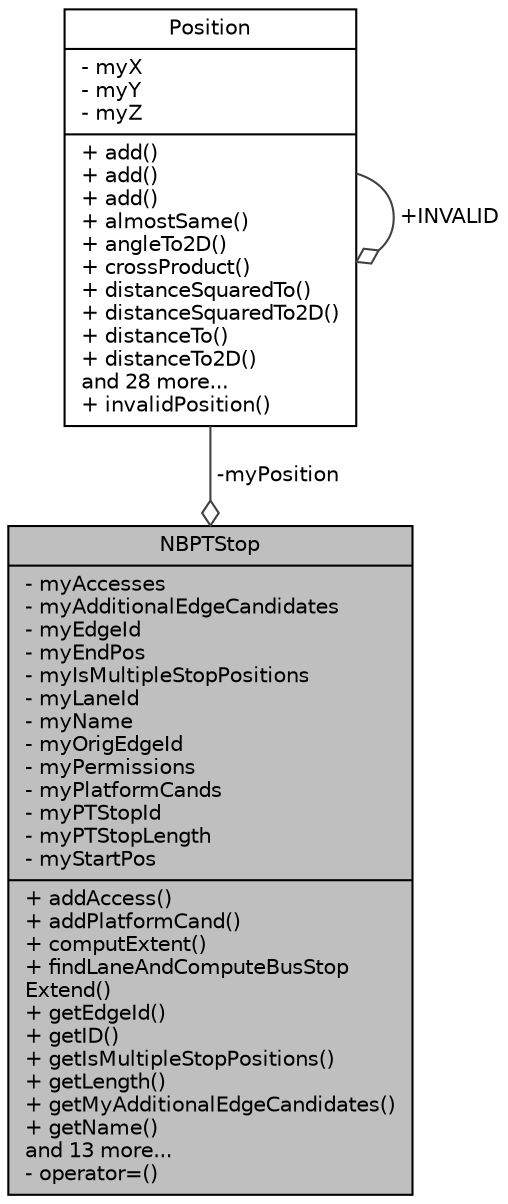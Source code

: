 digraph "NBPTStop"
{
  edge [fontname="Helvetica",fontsize="10",labelfontname="Helvetica",labelfontsize="10"];
  node [fontname="Helvetica",fontsize="10",shape=record];
  Node1 [label="{NBPTStop\n|- myAccesses\l- myAdditionalEdgeCandidates\l- myEdgeId\l- myEndPos\l- myIsMultipleStopPositions\l- myLaneId\l- myName\l- myOrigEdgeId\l- myPermissions\l- myPlatformCands\l- myPTStopId\l- myPTStopLength\l- myStartPos\l|+ addAccess()\l+ addPlatformCand()\l+ computExtent()\l+ findLaneAndComputeBusStop\lExtend()\l+ getEdgeId()\l+ getID()\l+ getIsMultipleStopPositions()\l+ getLength()\l+ getMyAdditionalEdgeCandidates()\l+ getName()\land 13 more...\l- operator=()\l}",height=0.2,width=0.4,color="black", fillcolor="grey75", style="filled", fontcolor="black"];
  Node2 -> Node1 [color="grey25",fontsize="10",style="solid",label=" -myPosition" ,arrowhead="odiamond",fontname="Helvetica"];
  Node2 [label="{Position\n|- myX\l- myY\l- myZ\l|+ add()\l+ add()\l+ add()\l+ almostSame()\l+ angleTo2D()\l+ crossProduct()\l+ distanceSquaredTo()\l+ distanceSquaredTo2D()\l+ distanceTo()\l+ distanceTo2D()\land 28 more...\l+ invalidPosition()\l}",height=0.2,width=0.4,color="black", fillcolor="white", style="filled",URL="$d7/d3b/class_position.html",tooltip="A point in 2D or 3D with translation and scaling methods. "];
  Node2 -> Node2 [color="grey25",fontsize="10",style="solid",label=" +INVALID" ,arrowhead="odiamond",fontname="Helvetica"];
}
